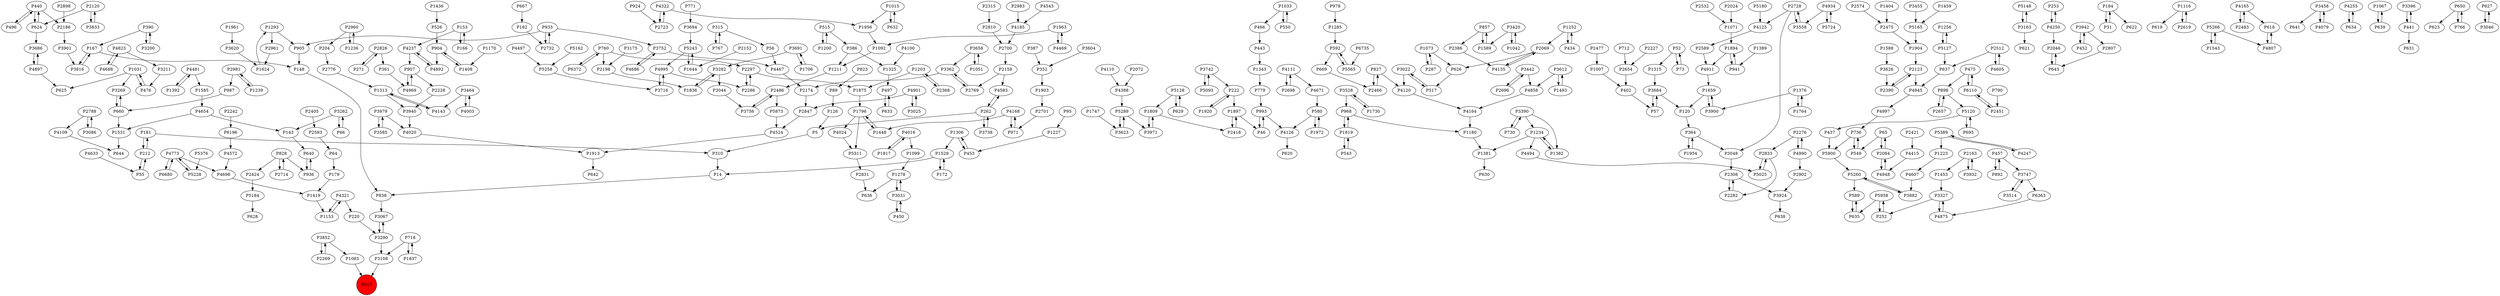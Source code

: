 digraph {
	P181 -> P310
	P3031 -> P1278
	P5873 -> P4524
	P580 -> P4126
	P2728 -> P3558
	P1256 -> P5127
	P3269 -> P660
	P1315 -> P3684
	P6196 -> P4572
	P1211 -> P2486
	P660 -> P1531
	P760 -> P2198
	P6110 -> P475
	P1234 -> P4494
	P2696 -> P3442
	P6680 -> P4773
	P4143 -> P1313
	P1203 -> P2368
	P1419 -> P1153
	P2961 -> P1624
	P1325 -> P497
	P3282 -> P3044
	P172 -> P1529
	P89 -> P126
	P3048 -> P2308
	P387 -> P352
	P907 -> P2228
	P2981 -> P987
	P181 -> P212
	P1007 -> P402
	P1453 -> P3327
	P167 -> P148
	P3442 -> P2696
	P4168 -> P971
	P1747 -> P3623
	P3691 -> P3282
	P5148 -> P3163
	P3620 -> P1624
	P1376 -> P1764
	P3282 -> P1836
	P987 -> P660
	P828 -> P2424
	P827 -> P4120
	P1252 -> P434
	P14 -> P838
	P515 -> P386
	P4020 -> P1913
	P65 -> P2084
	P1031 -> P476
	P3327 -> P4875
	P3163 -> P621
	P3747 -> P3514
	P475 -> P6110
	P6372 -> P760
	P2297 -> P1875
	P1234 -> P1381
	P4773 -> P4698
	P2700 -> P2158
	P3658 -> P3362
	P6110 -> P2451
	P3716 -> P4995
	P2084 -> P65
	P1954 -> P364
	P1153 -> P4321
	P2276 -> P4990
	P1033 -> P466
	P905 -> P148
	P5289 -> P3623
	P364 -> P1954
	P667 -> P182
	P3108 -> P617
	P2477 -> P1007
	P3362 -> P2769
	P253 -> P4250
	P2512 -> P4605
	P3852 -> P2269
	P1092 -> P1211
	P3528 -> P968
	P184 -> P31
	P3464 -> P4003
	P779 -> P993
	P4990 -> P2902
	P386 -> P1325
	P4237 -> P4892
	P3290 -> P3108
	P2227 -> P2654
	P440 -> P2186
	P184 -> P622
	P1200 -> P515
	P1116 -> P619
	P618 -> P4807
	P626 -> P517
	P1894 -> P941
	P1234 -> P1382
	P1278 -> P636
	P1961 -> P3620
	P1897 -> P2418
	P898 -> P2657
	P4109 -> P644
	P4583 -> P262
	P457 -> P3747
	P827 -> P2466
	P440 -> P496
	P3022 -> P4120
	P4125 -> P2589
	P1963 -> P4469
	P457 -> P892
	P549 -> P736
	P971 -> P4168
	P4823 -> P3211
	P5266 -> P1543
	P1493 -> P3612
	P2960 -> P1236
	P1031 -> P625
	P4995 -> P3716
	P5120 -> P437
	P5258 -> P3716
	P2123 -> P4945
	P5958 -> P252
	P126 -> P5
	P262 -> P5
	P1706 -> P3691
	P66 -> P3262
	P4120 -> P4164
	P2120 -> P624
	P589 -> P635
	P2198 -> P1836
	P5243 -> P1644
	P65 -> P549
	P3691 -> P1706
	P5127 -> P637
	P179 -> P1419
	P4997 -> P736
	P1083 -> P617
	P3738 -> P262
	P5162 -> P5258
	P1956 -> P1092
	P3458 -> P641
	P6363 -> P4875
	P1239 -> P2981
	P4237 -> P907
	P3942 -> P452
	P1099 -> P1278
	P1227 -> P453
	P3262 -> P143
	P1071 -> P1894
	P2788 -> P4109
	P2424 -> P5184
	P220 -> P3290
	P5311 -> P2831
	P390 -> P167
	P857 -> P2386
	P2981 -> P1239
	P4633 -> P55
	P1644 -> P5243
	P5266 -> P4807
	P4481 -> P1585
	P496 -> P440
	P352 -> P1903
	P4698 -> P1419
	P2826 -> P271
	P3442 -> P4858
	P5900 -> P5260
	P4255 -> P634
	P823 -> P89
	P4524 -> P1913
	P3742 -> P5093
	P453 -> P1306
	P148 -> P838
	P4079 -> P3458
	P640 -> P936
	P718 -> P3108
	P5025 -> P2833
	P52 -> P73
	P857 -> P1589
	P1067 -> P639
	P3684 -> P120
	P310 -> P14
	P660 -> P3269
	P3455 -> P5165
	P4995 -> P2286
	P1963 -> P1092
	P904 -> P1408
	P4773 -> P6680
	P767 -> P315
	P4875 -> P3327
	P4168 -> P1448
	P1659 -> P3900
	P3396 -> P441
	P3464 -> P4143
	P3175 -> P2198
	P2486 -> P3756
	P1875 -> P1796
	P3979 -> P3585
	P736 -> P549
	P2486 -> P5873
	P3420 -> P1042
	P452 -> P3942
	P2046 -> P643
	P3528 -> P1730
	P5260 -> P3882
	P3686 -> P4897
	P1796 -> P4024
	P1897 -> P46
	P4024 -> P5311
	P633 -> P497
	P2123 -> P2390
	P2158 -> P4583
	P2069 -> P626
	P2593 -> P64
	P4934 -> P3558
	P2269 -> P3852
	P2776 -> P1313
	P4415 -> P4948
	P1382 -> P1234
	P760 -> P2297
	P1116 -> P2619
	P2574 -> P2475
	P4388 -> P5289
	P3585 -> P3979
	P6735 -> P5565
	P1903 -> P2701
	P2898 -> P2186
	P669 -> P2466
	P941 -> P1894
	P580 -> P1972
	P271 -> P2826
	P936 -> P640
	P515 -> P1200
	P5228 -> P4773
	P4110 -> P4388
	P2282 -> P2308
	P2120 -> P3833
	P904 -> P4892
	P1817 -> P4016
	P5243 -> P4995
	P4605 -> P2512
	P2810 -> P2700
	P1252 -> P2069
	P1659 -> P120
	P450 -> P3031
	P3025 -> P4901
	P993 -> P4126
	P440 -> P624
	P1293 -> P2961
	P315 -> P56
	P3044 -> P3756
	P730 -> P3390
	P1837 -> P718
	P2701 -> P971
	P4858 -> P4164
	P3658 -> P1051
	P643 -> P2046
	P1285 -> P592
	P3612 -> P1493
	P57 -> P3684
	P5389 -> P1223
	P1589 -> P857
	P1448 -> P1796
	P4185 -> P2700
	P3612 -> P4858
	P1436 -> P526
	P2421 -> P4415
	P624 -> P440
	P1796 -> P1448
	P4135 -> P2069
	P1529 -> P172
	P5724 -> P4934
	P2483 -> P4165
	P3684 -> P57
	P907 -> P4969
	P1459 -> P5165
	P3882 -> P5260
	P4990 -> P2276
	P212 -> P55
	P1819 -> P968
	P1920 -> P222
	P2589 -> P4911
	P153 -> P166
	P390 -> P3200
	P2451 -> P6110
	P2826 -> P361
	P4945 -> P4997
	P4016 -> P1099
	P4322 -> P2723
	P2532 -> P1071
	P3816 -> P167
	P1236 -> P2960
	P3979 -> P4020
	P3604 -> P352
	P550 -> P1033
	P2728 -> P4125
	P695 -> P5120
	P3086 -> P2788
	P4892 -> P4237
	P2619 -> P1116
	P4165 -> P2483
	P1073 -> P287
	P3833 -> P2120
	P4543 -> P4185
	P3752 -> P4686
	P4686 -> P3752
	P1913 -> P642
	P4688 -> P4823
	P3390 -> P730
	P3031 -> P450
	P3211 -> P476
	P543 -> P1819
	P2714 -> P828
	P4934 -> P5724
	P5 -> P310
	P838 -> P3067
	P3852 -> P1083
	P2833 -> P2282
	P1180 -> P1381
	P5128 -> P1809
	P3514 -> P3747
	P2466 -> P827
	P592 -> P669
	P3694 -> P5243
	P3940 -> P4020
	P1894 -> P4911
	P4164 -> P1180
	P3971 -> P1809
	P167 -> P3816
	P3362 -> P2174
	P386 -> P1211
	P2833 -> P5025
	P1031 -> P3269
	P2983 -> P4185
	P1015 -> P1956
	P2386 -> P4135
	P434 -> P1252
	P2807 -> P643
	P95 -> P1227
	P993 -> P46
	P5127 -> P1256
	P1381 -> P630
	P497 -> P633
	P46 -> P993
	P650 -> P623
	P4911 -> P1659
	P1015 -> P632
	P52 -> P1315
	P4247 -> P5389
	P1170 -> P1408
	P933 -> P2732
	P2158 -> P2769
	P476 -> P1031
	P2368 -> P1203
	P1764 -> P1376
	P1904 -> P2123
	P5376 -> P5228
	P892 -> P457
	P2831 -> P636
	P2728 -> P3048
	P3067 -> P3290
	P3752 -> P4467
	P2308 -> P2282
	P5184 -> P628
	P968 -> P1180
	P3163 -> P5148
	P402 -> P57
	P629 -> P5128
	P1531 -> P644
	P3420 -> P1589
	P4111 -> P2698
	P1836 -> P3282
	P2163 -> P1453
	P4321 -> P220
	P1408 -> P904
	P4016 -> P1817
	P1809 -> P2418
	P3458 -> P4079
	P790 -> P2451
	P1223 -> P4607
	P3290 -> P3067
	P1313 -> P4143
	P361 -> P4969
	P1293 -> P905
	P2698 -> P4111
	P526 -> P904
	P4654 -> P1531
	P315 -> P767
	P153 -> P4237
	P924 -> P2723
	P1306 -> P1529
	P4165 -> P618
	P2769 -> P3362
	P4823 -> P4688
	P978 -> P1285
	P4773 -> P5228
	P3942 -> P2807
	P5289 -> P3971
	P441 -> P3396
	P2405 -> P2593
	P2902 -> P3924
	P3558 -> P2728
	P2024 -> P1071
	P1033 -> P550
	P2228 -> P3940
	P2084 -> P4948
	P4100 -> P1325
	P4250 -> P2046
	P4607 -> P3882
	P2163 -> P3932
	P2297 -> P2286
	P2174 -> P2847
	P624 -> P3686
	P4897 -> P625
	P4494 -> P5025
	P2286 -> P2297
	P3742 -> P222
	P443 -> P1343
	P760 -> P6372
	P1624 -> P1293
	P3200 -> P390
	P3747 -> P6363
	P1313 -> P3940
	P4897 -> P3686
	P252 -> P5958
	P650 -> P766
	P2847 -> P4524
	P5120 -> P695
	P4322 -> P1956
	P898 -> P5120
	P3756 -> P2486
	P5565 -> P592
	P4948 -> P2084
	P475 -> P898
	P3022 -> P517
	P212 -> P181
	P287 -> P1073
	P2390 -> P2123
	P736 -> P5900
	P5165 -> P1904
	P1585 -> P4654
	P222 -> P1897
	P3901 -> P3816
	P3327 -> P252
	P2308 -> P3924
	P5389 -> P4247
	P1809 -> P3971
	P2723 -> P4322
	P3924 -> P638
	P2242 -> P6196
	P5093 -> P3742
	P627 -> P3046
	P828 -> P936
	P143 -> P640
	P5180 -> P4125
	P3932 -> P2163
	P2657 -> P898
	P1392 -> P4481
	P639 -> P1067
	P2732 -> P933
	P2475 -> P1904
	P466 -> P443
	P592 -> P5565
	P3900 -> P1659
	P2418 -> P1897
	P4481 -> P1392
	P1376 -> P3900
	P1796 -> P5311
	P262 -> P4583
	P1819 -> P543
	P1588 -> P3626
	P73 -> P52
	P4111 -> P4671
	P4671 -> P580
	P437 -> P5900
	P968 -> P1819
	P2072 -> P4388
	P2276 -> P2833
	P766 -> P650
	P1278 -> P3031
	P1404 -> P2475
	P4901 -> P2847
	P120 -> P364
	P4250 -> P253
	P3623 -> P5289
	P64 -> P179
	P364 -> P3048
	P5958 -> P635
	P31 -> P184
	P5260 -> P589
	P441 -> P631
	P771 -> P3694
	P2960 -> P204
	P3626 -> P2390
	P182 -> P2732
	P3390 -> P1234
	P4572 -> P4698
	P4321 -> P1153
	P4901 -> P3025
	P1203 -> P1875
	P5128 -> P629
	P4807 -> P618
	P4003 -> P3464
	P1343 -> P779
	P2654 -> P402
	P4654 -> P143
	P828 -> P2714
	P56 -> P4467
	P2152 -> P1644
	P1543 -> P5266
	P2512 -> P637
	P166 -> P153
	P637 -> P4945
	P1306 -> P453
	P4497 -> P5258
	P517 -> P3022
	P632 -> P1015
	P3390 -> P1382
	P1389 -> P941
	P933 -> P3752
	P3046 -> P627
	P2788 -> P3086
	P1042 -> P3420
	P4126 -> P620
	P204 -> P2776
	P2186 -> P3901
	P2069 -> P4135
	P1529 -> P14
	P1972 -> P580
	P2315 -> P2810
	P262 -> P3738
	P635 -> P589
	P55 -> P212
	P1730 -> P3528
	P4469 -> P1963
	P222 -> P1920
	P718 -> P1837
	P1051 -> P3658
	P933 -> P905
	P3262 -> P66
	P1073 -> P626
	P634 -> P4255
	P4969 -> P907
	P712 -> P2654
	P4467 -> P2174
	P617 [shape=circle]
	P617 [style=filled]
	P617 [fillcolor=red]
}